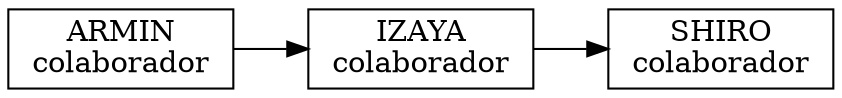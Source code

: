 digraph usuarios {
	nodesep=.05;
	rankdir=LR
	node [shape=record,width=1.5,height=.5];

USARMIN[label = "ARMIN\ncolaborador "];
USARMIN -> USIZAYA;

USIZAYA[label = "IZAYA\ncolaborador"];
USIZAYA -> USSHIRO;

USSHIRO[label = "SHIRO\ncolaborador"];
}